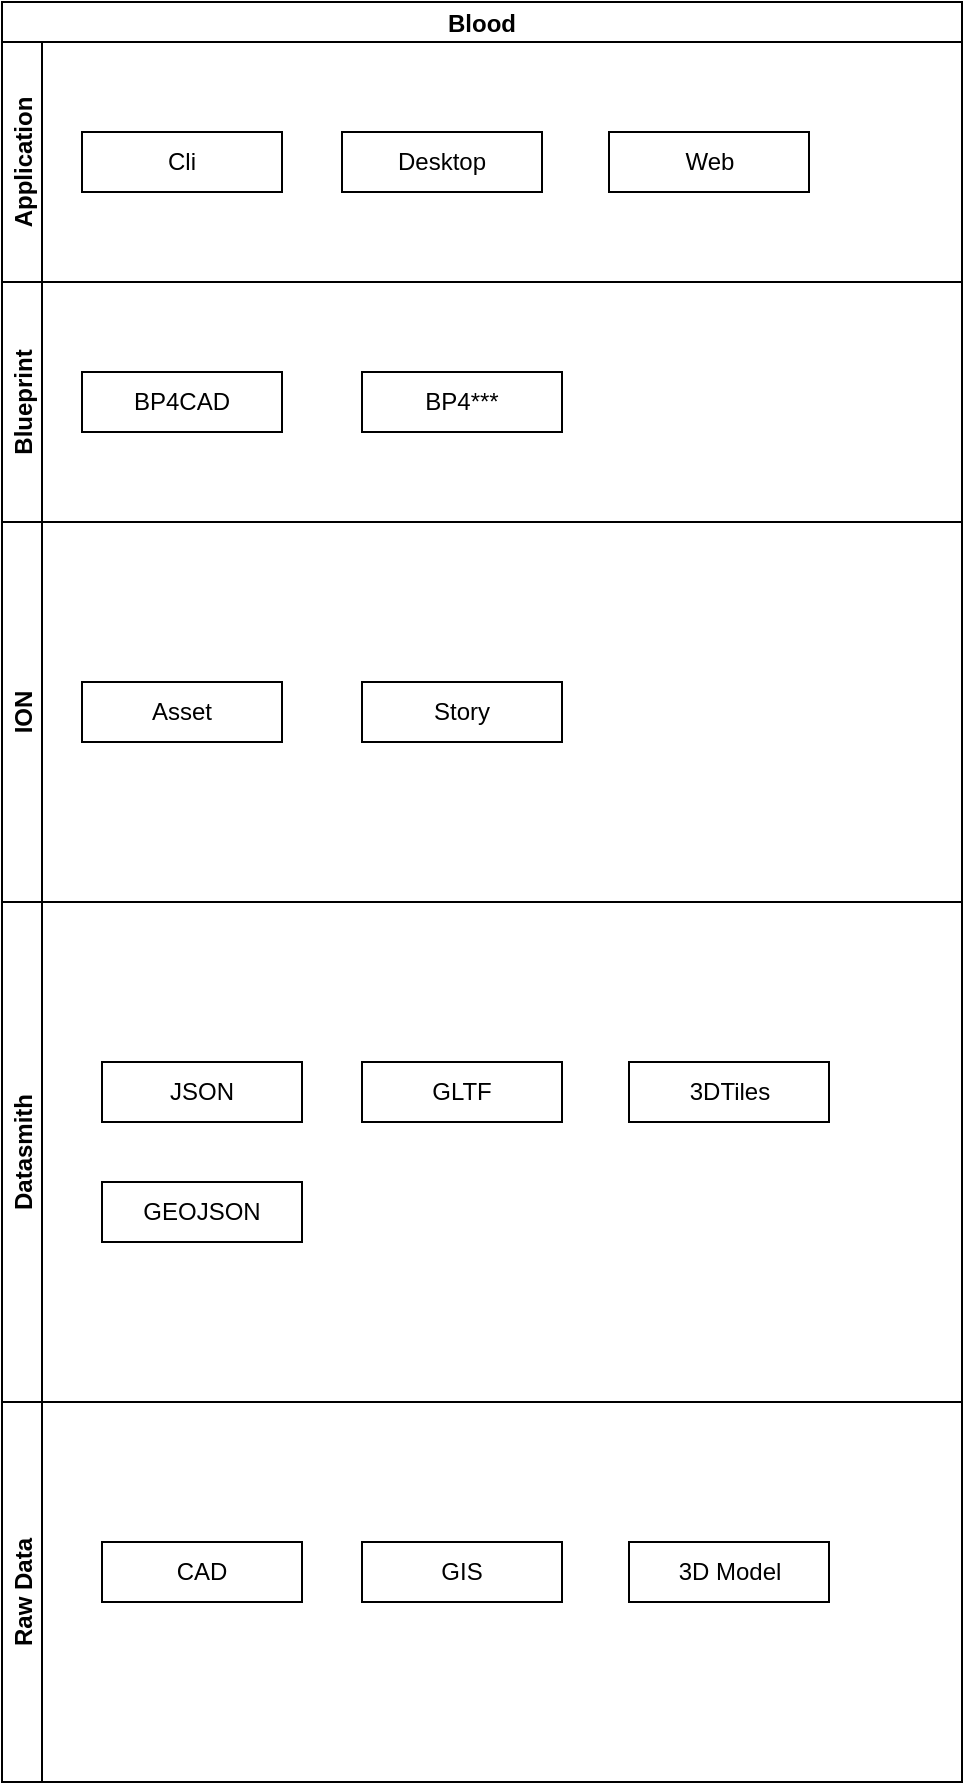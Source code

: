 <mxfile>
    <diagram id="-TR6fQvHQrYsHPy_H-Bm" name="Page-1">
        <mxGraphModel dx="821" dy="542" grid="1" gridSize="10" guides="1" tooltips="1" connect="1" arrows="1" fold="1" page="1" pageScale="1" pageWidth="827" pageHeight="1169" math="0" shadow="0">
            <root>
                <mxCell id="0"/>
                <mxCell id="1" parent="0"/>
                <mxCell id="2" value="Blood" style="swimlane;childLayout=stackLayout;resizeParent=1;resizeParentMax=0;horizontal=1;startSize=20;horizontalStack=0;" vertex="1" parent="1">
                    <mxGeometry x="40" y="210" width="480" height="890" as="geometry">
                        <mxRectangle x="40" y="210" width="70" height="20" as="alternateBounds"/>
                    </mxGeometry>
                </mxCell>
                <mxCell id="3" value="Application" style="swimlane;startSize=20;horizontal=0;" vertex="1" parent="2">
                    <mxGeometry y="20" width="480" height="120" as="geometry">
                        <mxRectangle y="20" width="480" height="20" as="alternateBounds"/>
                    </mxGeometry>
                </mxCell>
                <mxCell id="6" value="Cli" style="whiteSpace=wrap;html=1;" vertex="1" parent="3">
                    <mxGeometry x="40" y="45" width="100" height="30" as="geometry"/>
                </mxCell>
                <mxCell id="7" value="Desktop" style="whiteSpace=wrap;html=1;" vertex="1" parent="3">
                    <mxGeometry x="170" y="45" width="100" height="30" as="geometry"/>
                </mxCell>
                <mxCell id="8" value="Web" style="whiteSpace=wrap;html=1;" vertex="1" parent="3">
                    <mxGeometry x="303.5" y="45" width="100" height="30" as="geometry"/>
                </mxCell>
                <mxCell id="4" value="Blueprint" style="swimlane;startSize=20;horizontal=0;" vertex="1" parent="2">
                    <mxGeometry y="140" width="480" height="120" as="geometry">
                        <mxRectangle y="140" width="480" height="20" as="alternateBounds"/>
                    </mxGeometry>
                </mxCell>
                <mxCell id="22" value="BP4CAD" style="whiteSpace=wrap;html=1;" vertex="1" parent="4">
                    <mxGeometry x="40" y="45" width="100" height="30" as="geometry"/>
                </mxCell>
                <mxCell id="23" value="BP4***" style="whiteSpace=wrap;html=1;" vertex="1" parent="4">
                    <mxGeometry x="180" y="45" width="100" height="30" as="geometry"/>
                </mxCell>
                <mxCell id="5" value="ION" style="swimlane;startSize=20;horizontal=0;" vertex="1" parent="2">
                    <mxGeometry y="260" width="480" height="190" as="geometry">
                        <mxRectangle y="60" width="480" height="20" as="alternateBounds"/>
                    </mxGeometry>
                </mxCell>
                <mxCell id="19" value="Asset" style="whiteSpace=wrap;html=1;" vertex="1" parent="5">
                    <mxGeometry x="40" y="80" width="100" height="30" as="geometry"/>
                </mxCell>
                <mxCell id="20" value="Story" style="whiteSpace=wrap;html=1;" vertex="1" parent="5">
                    <mxGeometry x="180" y="80" width="100" height="30" as="geometry"/>
                </mxCell>
                <mxCell id="9" value="Datasmith" style="swimlane;startSize=20;horizontal=0;" vertex="1" parent="2">
                    <mxGeometry y="450" width="480" height="250" as="geometry">
                        <mxRectangle y="60" width="480" height="20" as="alternateBounds"/>
                    </mxGeometry>
                </mxCell>
                <mxCell id="15" value="JSON" style="whiteSpace=wrap;html=1;" vertex="1" parent="9">
                    <mxGeometry x="50" y="80" width="100" height="30" as="geometry"/>
                </mxCell>
                <mxCell id="16" value="GLTF" style="whiteSpace=wrap;html=1;" vertex="1" parent="9">
                    <mxGeometry x="180" y="80" width="100" height="30" as="geometry"/>
                </mxCell>
                <mxCell id="17" value="3DTiles" style="whiteSpace=wrap;html=1;" vertex="1" parent="9">
                    <mxGeometry x="313.5" y="80" width="100" height="30" as="geometry"/>
                </mxCell>
                <mxCell id="18" value="GEOJSON" style="whiteSpace=wrap;html=1;" vertex="1" parent="9">
                    <mxGeometry x="50" y="140" width="100" height="30" as="geometry"/>
                </mxCell>
                <mxCell id="10" value="Raw Data" style="swimlane;startSize=20;horizontal=0;" vertex="1" parent="2">
                    <mxGeometry y="700" width="480" height="190" as="geometry">
                        <mxRectangle y="60" width="480" height="20" as="alternateBounds"/>
                    </mxGeometry>
                </mxCell>
                <mxCell id="12" value="CAD" style="whiteSpace=wrap;html=1;" vertex="1" parent="10">
                    <mxGeometry x="50" y="70" width="100" height="30" as="geometry"/>
                </mxCell>
                <mxCell id="13" value="GIS" style="whiteSpace=wrap;html=1;" vertex="1" parent="10">
                    <mxGeometry x="180" y="70" width="100" height="30" as="geometry"/>
                </mxCell>
                <mxCell id="14" value="3D Model" style="whiteSpace=wrap;html=1;" vertex="1" parent="10">
                    <mxGeometry x="313.5" y="70" width="100" height="30" as="geometry"/>
                </mxCell>
            </root>
        </mxGraphModel>
    </diagram>
</mxfile>